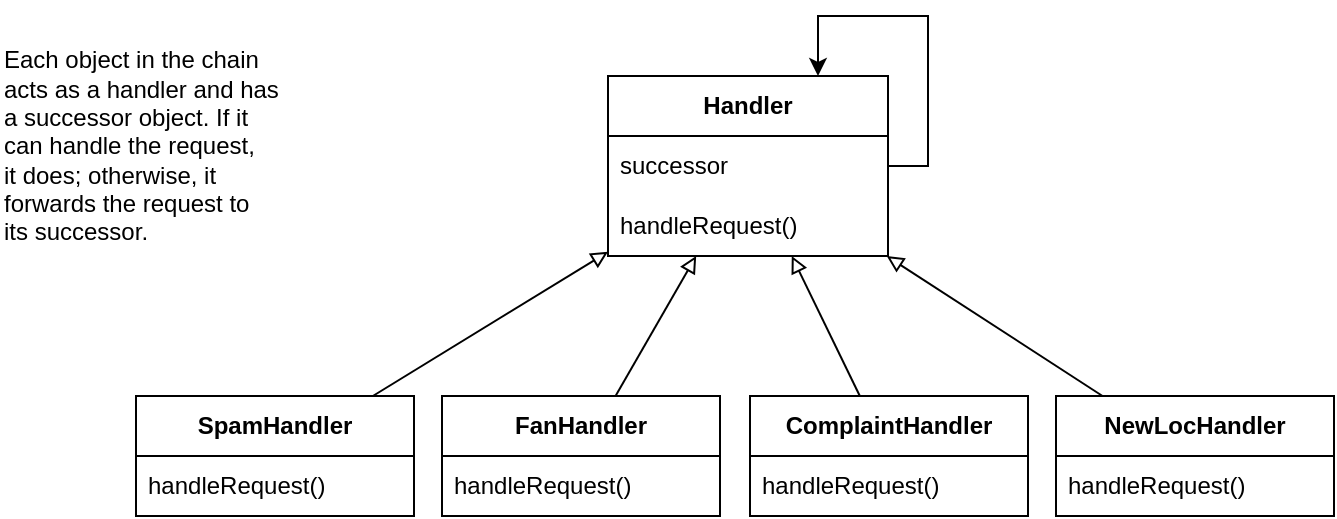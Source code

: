 <mxfile version="20.7.4" type="device"><diagram id="ahAyE9eUKxN_0jiChCt0" name="Sayfa -1"><mxGraphModel dx="763" dy="1393" grid="1" gridSize="10" guides="1" tooltips="1" connect="1" arrows="1" fold="1" page="1" pageScale="1" pageWidth="827" pageHeight="1169" math="0" shadow="0"><root><mxCell id="0"/><mxCell id="1" parent="0"/><mxCell id="1OzvCRHF5Eh80VefC3aE-1" value="Handler" style="swimlane;fontStyle=1;childLayout=stackLayout;horizontal=1;startSize=30;horizontalStack=0;resizeParent=1;resizeParentMax=0;resizeLast=0;collapsible=1;marginBottom=0;whiteSpace=wrap;html=1;" vertex="1" parent="1"><mxGeometry x="334" y="260" width="140" height="90" as="geometry"/></mxCell><mxCell id="1OzvCRHF5Eh80VefC3aE-3" value="successor" style="text;strokeColor=none;fillColor=none;align=left;verticalAlign=middle;spacingLeft=4;spacingRight=4;overflow=hidden;points=[[0,0.5],[1,0.5]];portConstraint=eastwest;rotatable=0;whiteSpace=wrap;html=1;" vertex="1" parent="1OzvCRHF5Eh80VefC3aE-1"><mxGeometry y="30" width="140" height="30" as="geometry"/></mxCell><mxCell id="1OzvCRHF5Eh80VefC3aE-4" value="handleRequest()" style="text;strokeColor=none;fillColor=none;align=left;verticalAlign=middle;spacingLeft=4;spacingRight=4;overflow=hidden;points=[[0,0.5],[1,0.5]];portConstraint=eastwest;rotatable=0;whiteSpace=wrap;html=1;" vertex="1" parent="1OzvCRHF5Eh80VefC3aE-1"><mxGeometry y="60" width="140" height="30" as="geometry"/></mxCell><mxCell id="1OzvCRHF5Eh80VefC3aE-5" value="" style="endArrow=classic;html=1;rounded=0;exitX=1;exitY=0.5;exitDx=0;exitDy=0;entryX=0.75;entryY=0;entryDx=0;entryDy=0;" edge="1" parent="1OzvCRHF5Eh80VefC3aE-1" source="1OzvCRHF5Eh80VefC3aE-3" target="1OzvCRHF5Eh80VefC3aE-1"><mxGeometry width="50" height="50" relative="1" as="geometry"><mxPoint x="40" y="180" as="sourcePoint"/><mxPoint x="80" y="-50" as="targetPoint"/><Array as="points"><mxPoint x="160" y="45"/><mxPoint x="160" y="-30"/><mxPoint x="105" y="-30"/></Array></mxGeometry></mxCell><mxCell id="1OzvCRHF5Eh80VefC3aE-6" value="SpamHandler" style="swimlane;fontStyle=1;childLayout=stackLayout;horizontal=1;startSize=30;horizontalStack=0;resizeParent=1;resizeParentMax=0;resizeLast=0;collapsible=1;marginBottom=0;whiteSpace=wrap;html=1;" vertex="1" parent="1"><mxGeometry x="98" y="420" width="139" height="60" as="geometry"/></mxCell><mxCell id="1OzvCRHF5Eh80VefC3aE-9" value="handleRequest()" style="text;strokeColor=none;fillColor=none;align=left;verticalAlign=middle;spacingLeft=4;spacingRight=4;overflow=hidden;points=[[0,0.5],[1,0.5]];portConstraint=eastwest;rotatable=0;whiteSpace=wrap;html=1;" vertex="1" parent="1OzvCRHF5Eh80VefC3aE-6"><mxGeometry y="30" width="139" height="30" as="geometry"/></mxCell><mxCell id="1OzvCRHF5Eh80VefC3aE-10" value="FanHandler" style="swimlane;fontStyle=1;childLayout=stackLayout;horizontal=1;startSize=30;horizontalStack=0;resizeParent=1;resizeParentMax=0;resizeLast=0;collapsible=1;marginBottom=0;whiteSpace=wrap;html=1;" vertex="1" parent="1"><mxGeometry x="251" y="420" width="139" height="60" as="geometry"/></mxCell><mxCell id="1OzvCRHF5Eh80VefC3aE-11" value="handleRequest()" style="text;strokeColor=none;fillColor=none;align=left;verticalAlign=middle;spacingLeft=4;spacingRight=4;overflow=hidden;points=[[0,0.5],[1,0.5]];portConstraint=eastwest;rotatable=0;whiteSpace=wrap;html=1;" vertex="1" parent="1OzvCRHF5Eh80VefC3aE-10"><mxGeometry y="30" width="139" height="30" as="geometry"/></mxCell><mxCell id="1OzvCRHF5Eh80VefC3aE-12" value="ComplaintHandler" style="swimlane;fontStyle=1;childLayout=stackLayout;horizontal=1;startSize=30;horizontalStack=0;resizeParent=1;resizeParentMax=0;resizeLast=0;collapsible=1;marginBottom=0;whiteSpace=wrap;html=1;" vertex="1" parent="1"><mxGeometry x="405" y="420" width="139" height="60" as="geometry"/></mxCell><mxCell id="1OzvCRHF5Eh80VefC3aE-13" value="handleRequest()" style="text;strokeColor=none;fillColor=none;align=left;verticalAlign=middle;spacingLeft=4;spacingRight=4;overflow=hidden;points=[[0,0.5],[1,0.5]];portConstraint=eastwest;rotatable=0;whiteSpace=wrap;html=1;" vertex="1" parent="1OzvCRHF5Eh80VefC3aE-12"><mxGeometry y="30" width="139" height="30" as="geometry"/></mxCell><mxCell id="1OzvCRHF5Eh80VefC3aE-14" value="NewLocHandler" style="swimlane;fontStyle=1;childLayout=stackLayout;horizontal=1;startSize=30;horizontalStack=0;resizeParent=1;resizeParentMax=0;resizeLast=0;collapsible=1;marginBottom=0;whiteSpace=wrap;html=1;" vertex="1" parent="1"><mxGeometry x="558" y="420" width="139" height="60" as="geometry"/></mxCell><mxCell id="1OzvCRHF5Eh80VefC3aE-15" value="handleRequest()" style="text;strokeColor=none;fillColor=none;align=left;verticalAlign=middle;spacingLeft=4;spacingRight=4;overflow=hidden;points=[[0,0.5],[1,0.5]];portConstraint=eastwest;rotatable=0;whiteSpace=wrap;html=1;" vertex="1" parent="1OzvCRHF5Eh80VefC3aE-14"><mxGeometry y="30" width="139" height="30" as="geometry"/></mxCell><mxCell id="1OzvCRHF5Eh80VefC3aE-16" value="Each object in the chain&#10;acts as a handler and has&#10;a successor object. If it&#10;can handle the request,&#10;it does; otherwise, it&#10;forwards the request to&#10;its successor." style="text;html=1;align=left;verticalAlign=middle;resizable=0;points=[];autosize=1;strokeColor=none;fillColor=none;" vertex="1" parent="1"><mxGeometry x="30" y="240" width="160" height="110" as="geometry"/></mxCell><mxCell id="1OzvCRHF5Eh80VefC3aE-17" value="" style="endArrow=block;html=1;rounded=0;endFill=0;" edge="1" parent="1" source="1OzvCRHF5Eh80VefC3aE-6" target="1OzvCRHF5Eh80VefC3aE-1"><mxGeometry width="50" height="50" relative="1" as="geometry"><mxPoint x="410" y="590" as="sourcePoint"/><mxPoint x="460" y="540" as="targetPoint"/></mxGeometry></mxCell><mxCell id="1OzvCRHF5Eh80VefC3aE-18" value="" style="endArrow=block;html=1;rounded=0;endFill=0;" edge="1" parent="1" source="1OzvCRHF5Eh80VefC3aE-10" target="1OzvCRHF5Eh80VefC3aE-1"><mxGeometry width="50" height="50" relative="1" as="geometry"><mxPoint x="212.948" y="430" as="sourcePoint"/><mxPoint x="344" y="355.039" as="targetPoint"/></mxGeometry></mxCell><mxCell id="1OzvCRHF5Eh80VefC3aE-19" value="" style="endArrow=block;html=1;rounded=0;endFill=0;" edge="1" parent="1" source="1OzvCRHF5Eh80VefC3aE-12" target="1OzvCRHF5Eh80VefC3aE-1"><mxGeometry width="50" height="50" relative="1" as="geometry"><mxPoint x="370.776" y="430" as="sourcePoint"/><mxPoint x="397.086" y="360" as="targetPoint"/></mxGeometry></mxCell><mxCell id="1OzvCRHF5Eh80VefC3aE-20" value="" style="endArrow=block;html=1;rounded=0;endFill=0;" edge="1" parent="1" source="1OzvCRHF5Eh80VefC3aE-14" target="1OzvCRHF5Eh80VefC3aE-1"><mxGeometry width="50" height="50" relative="1" as="geometry"><mxPoint x="380.776" y="440" as="sourcePoint"/><mxPoint x="407.086" y="370" as="targetPoint"/></mxGeometry></mxCell></root></mxGraphModel></diagram></mxfile>